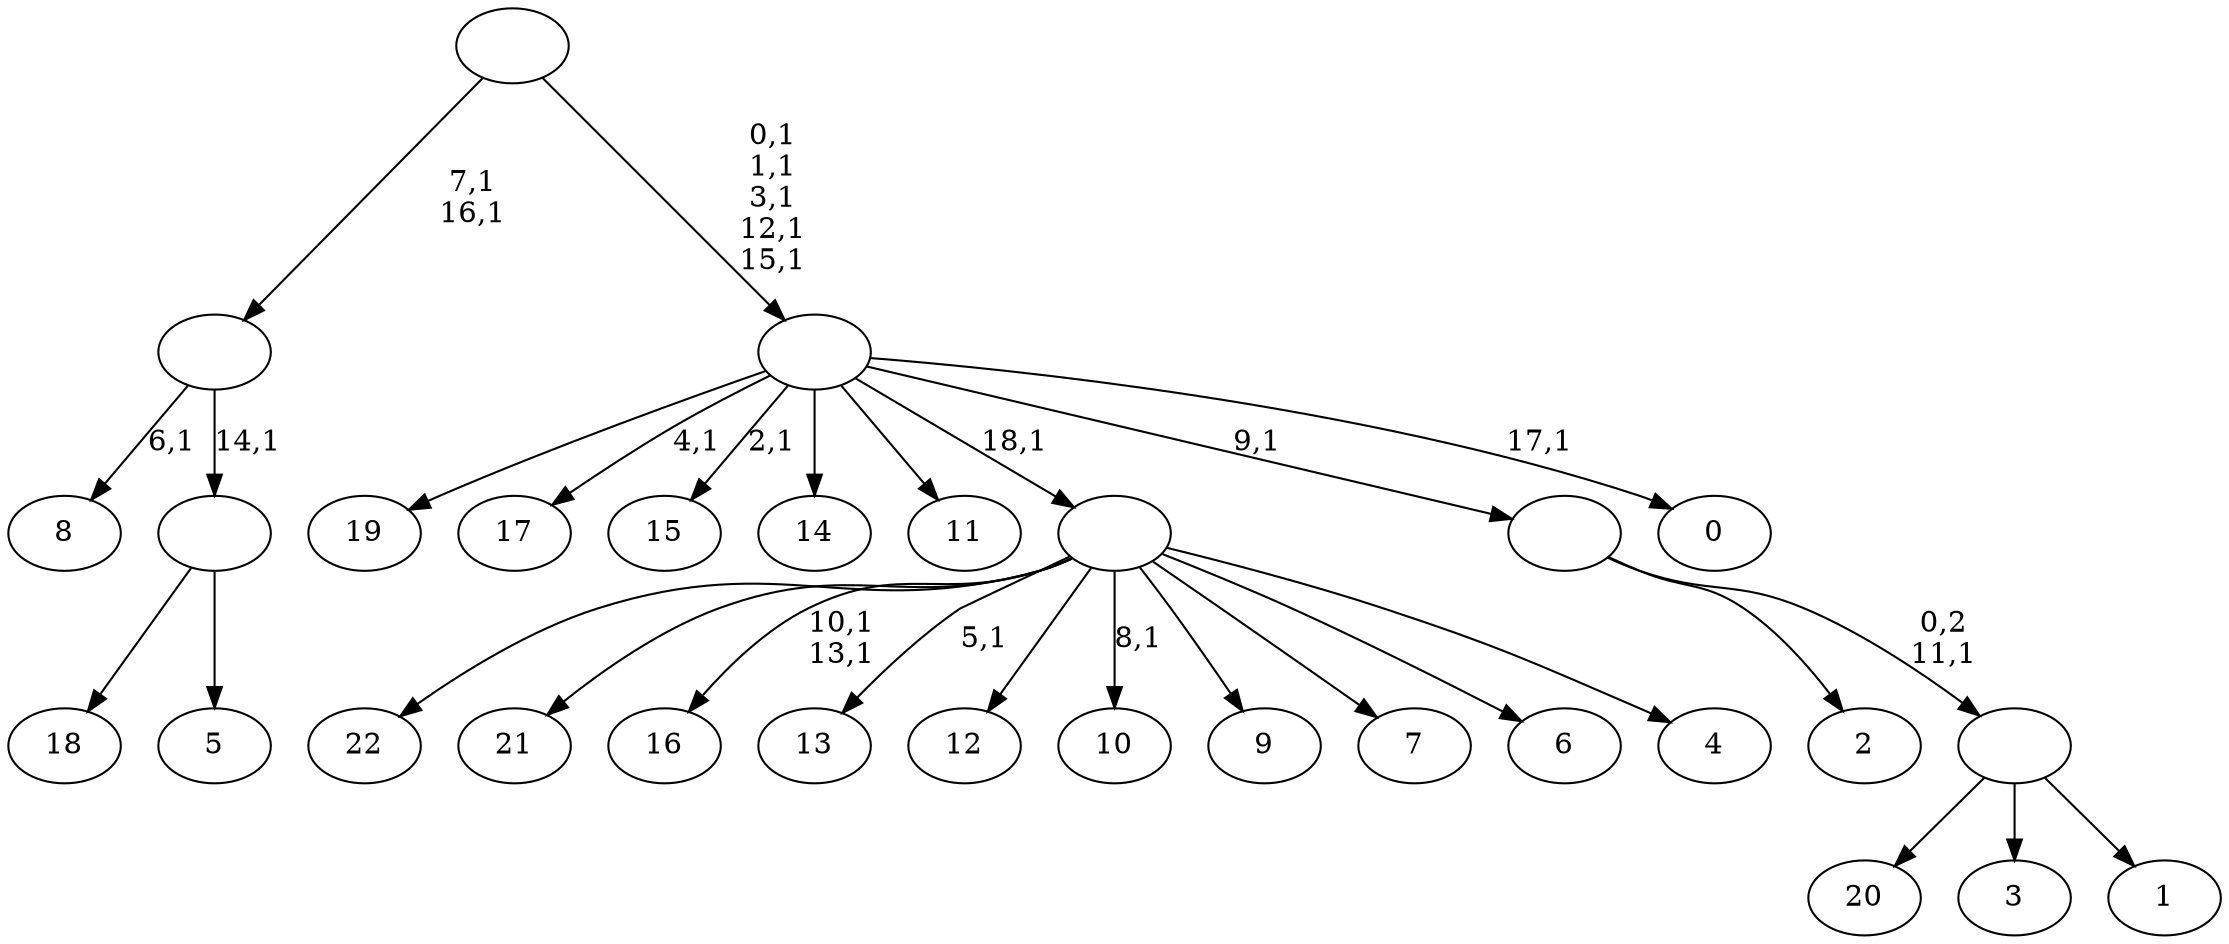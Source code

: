 digraph T {
	42 [label="22"]
	41 [label="21"]
	40 [label="20"]
	39 [label="19"]
	38 [label="18"]
	37 [label="17"]
	35 [label="16"]
	32 [label="15"]
	30 [label="14"]
	29 [label="13"]
	27 [label="12"]
	26 [label="11"]
	25 [label="10"]
	23 [label="9"]
	22 [label="8"]
	20 [label="7"]
	19 [label="6"]
	18 [label="5"]
	17 [label=""]
	16 [label=""]
	14 [label="4"]
	13 [label=""]
	12 [label="3"]
	11 [label="2"]
	10 [label="1"]
	9 [label=""]
	8 [label=""]
	7 [label="0"]
	5 [label=""]
	0 [label=""]
	17 -> 38 [label=""]
	17 -> 18 [label=""]
	16 -> 22 [label="6,1"]
	16 -> 17 [label="14,1"]
	13 -> 25 [label="8,1"]
	13 -> 29 [label="5,1"]
	13 -> 35 [label="10,1\n13,1"]
	13 -> 42 [label=""]
	13 -> 41 [label=""]
	13 -> 27 [label=""]
	13 -> 23 [label=""]
	13 -> 20 [label=""]
	13 -> 19 [label=""]
	13 -> 14 [label=""]
	9 -> 40 [label=""]
	9 -> 12 [label=""]
	9 -> 10 [label=""]
	8 -> 11 [label=""]
	8 -> 9 [label="0,2\n11,1"]
	5 -> 7 [label="17,1"]
	5 -> 32 [label="2,1"]
	5 -> 37 [label="4,1"]
	5 -> 39 [label=""]
	5 -> 30 [label=""]
	5 -> 26 [label=""]
	5 -> 13 [label="18,1"]
	5 -> 8 [label="9,1"]
	0 -> 5 [label="0,1\n1,1\n3,1\n12,1\n15,1"]
	0 -> 16 [label="7,1\n16,1"]
}
